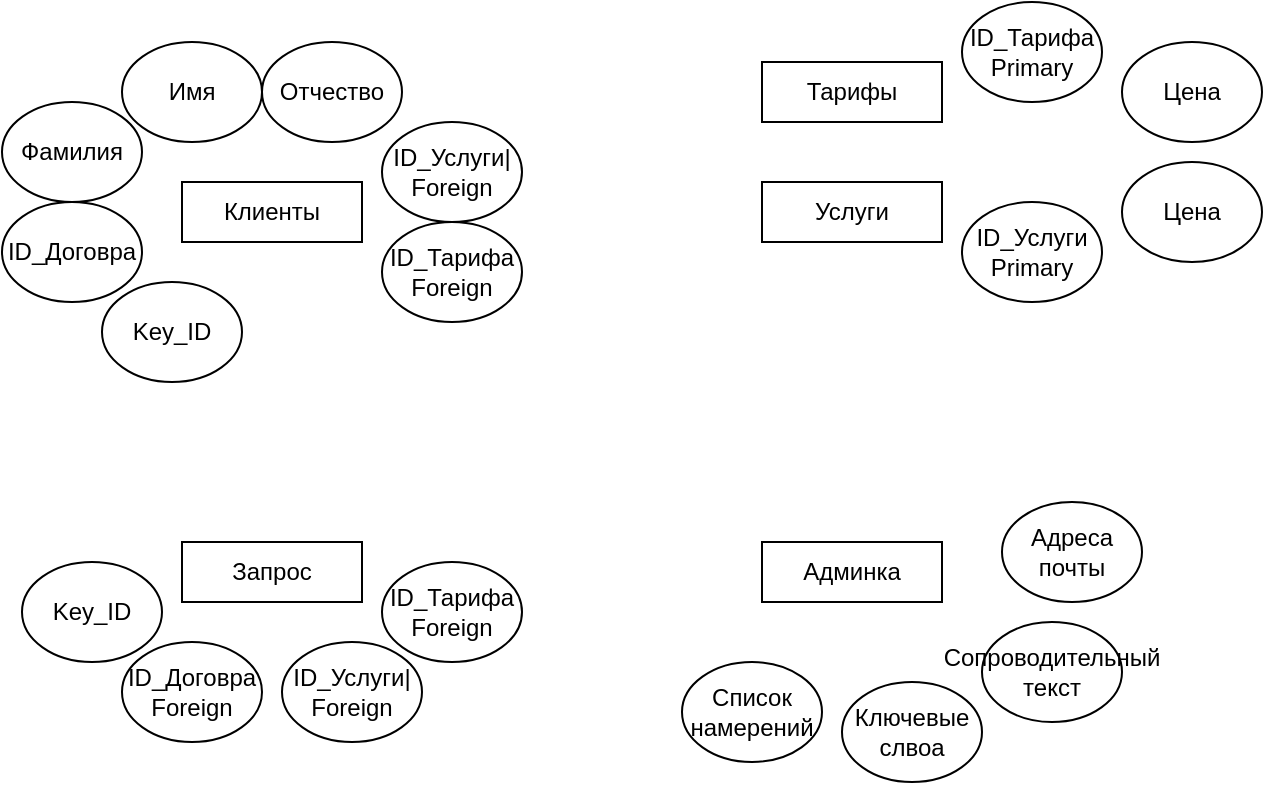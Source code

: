 <mxfile version="24.7.8">
  <diagram name="Страница — 1" id="CGnqzhUmD3gkOI63RsCn">
    <mxGraphModel dx="819" dy="482" grid="1" gridSize="10" guides="1" tooltips="1" connect="1" arrows="1" fold="1" page="1" pageScale="1" pageWidth="827" pageHeight="1169" math="0" shadow="0">
      <root>
        <mxCell id="0" />
        <mxCell id="1" parent="0" />
        <mxCell id="WqmcxRBwSJrKE4UfOD7i-1" value="Клиенты" style="rounded=0;whiteSpace=wrap;html=1;" vertex="1" parent="1">
          <mxGeometry x="110" y="90" width="90" height="30" as="geometry" />
        </mxCell>
        <mxCell id="WqmcxRBwSJrKE4UfOD7i-2" value="ID_Договра" style="ellipse;whiteSpace=wrap;html=1;" vertex="1" parent="1">
          <mxGeometry x="20" y="100" width="70" height="50" as="geometry" />
        </mxCell>
        <mxCell id="WqmcxRBwSJrKE4UfOD7i-3" value="Фамилия" style="ellipse;whiteSpace=wrap;html=1;" vertex="1" parent="1">
          <mxGeometry x="20" y="50" width="70" height="50" as="geometry" />
        </mxCell>
        <mxCell id="WqmcxRBwSJrKE4UfOD7i-4" value="Имя" style="ellipse;whiteSpace=wrap;html=1;" vertex="1" parent="1">
          <mxGeometry x="80" y="20" width="70" height="50" as="geometry" />
        </mxCell>
        <mxCell id="WqmcxRBwSJrKE4UfOD7i-5" value="Отчество" style="ellipse;whiteSpace=wrap;html=1;" vertex="1" parent="1">
          <mxGeometry x="150" y="20" width="70" height="50" as="geometry" />
        </mxCell>
        <mxCell id="WqmcxRBwSJrKE4UfOD7i-6" value="ID_Услуги|&lt;br&gt;Foreign" style="ellipse;whiteSpace=wrap;html=1;" vertex="1" parent="1">
          <mxGeometry x="210" y="60" width="70" height="50" as="geometry" />
        </mxCell>
        <mxCell id="WqmcxRBwSJrKE4UfOD7i-7" value="ID_Тарифа&lt;br&gt;Foreign" style="ellipse;whiteSpace=wrap;html=1;" vertex="1" parent="1">
          <mxGeometry x="210" y="110" width="70" height="50" as="geometry" />
        </mxCell>
        <mxCell id="WqmcxRBwSJrKE4UfOD7i-9" value="Тарифы" style="rounded=0;whiteSpace=wrap;html=1;" vertex="1" parent="1">
          <mxGeometry x="400" y="30" width="90" height="30" as="geometry" />
        </mxCell>
        <mxCell id="WqmcxRBwSJrKE4UfOD7i-11" value="Услуги" style="rounded=0;whiteSpace=wrap;html=1;" vertex="1" parent="1">
          <mxGeometry x="400" y="90" width="90" height="30" as="geometry" />
        </mxCell>
        <mxCell id="WqmcxRBwSJrKE4UfOD7i-13" value="ID_Тарифа&lt;br&gt;Primary" style="ellipse;whiteSpace=wrap;html=1;" vertex="1" parent="1">
          <mxGeometry x="500" width="70" height="50" as="geometry" />
        </mxCell>
        <mxCell id="WqmcxRBwSJrKE4UfOD7i-14" value="Цена" style="ellipse;whiteSpace=wrap;html=1;" vertex="1" parent="1">
          <mxGeometry x="580" y="20" width="70" height="50" as="geometry" />
        </mxCell>
        <mxCell id="WqmcxRBwSJrKE4UfOD7i-15" value="ID_Услуги&lt;br&gt;Primary" style="ellipse;whiteSpace=wrap;html=1;" vertex="1" parent="1">
          <mxGeometry x="500" y="100" width="70" height="50" as="geometry" />
        </mxCell>
        <mxCell id="WqmcxRBwSJrKE4UfOD7i-16" value="Цена" style="ellipse;whiteSpace=wrap;html=1;" vertex="1" parent="1">
          <mxGeometry x="580" y="80" width="70" height="50" as="geometry" />
        </mxCell>
        <mxCell id="WqmcxRBwSJrKE4UfOD7i-18" value="Запрос" style="rounded=0;whiteSpace=wrap;html=1;" vertex="1" parent="1">
          <mxGeometry x="110" y="270" width="90" height="30" as="geometry" />
        </mxCell>
        <mxCell id="WqmcxRBwSJrKE4UfOD7i-19" value="ID_Договра&lt;br&gt;Foreign" style="ellipse;whiteSpace=wrap;html=1;" vertex="1" parent="1">
          <mxGeometry x="80" y="320" width="70" height="50" as="geometry" />
        </mxCell>
        <mxCell id="WqmcxRBwSJrKE4UfOD7i-21" value="Key_ID" style="ellipse;whiteSpace=wrap;html=1;" vertex="1" parent="1">
          <mxGeometry x="70" y="140" width="70" height="50" as="geometry" />
        </mxCell>
        <mxCell id="WqmcxRBwSJrKE4UfOD7i-22" value="Key_ID" style="ellipse;whiteSpace=wrap;html=1;" vertex="1" parent="1">
          <mxGeometry x="30" y="280" width="70" height="50" as="geometry" />
        </mxCell>
        <mxCell id="WqmcxRBwSJrKE4UfOD7i-23" value="ID_Услуги|&lt;br&gt;Foreign" style="ellipse;whiteSpace=wrap;html=1;" vertex="1" parent="1">
          <mxGeometry x="160" y="320" width="70" height="50" as="geometry" />
        </mxCell>
        <mxCell id="WqmcxRBwSJrKE4UfOD7i-24" value="ID_Тарифа&lt;br&gt;Foreign" style="ellipse;whiteSpace=wrap;html=1;" vertex="1" parent="1">
          <mxGeometry x="210" y="280" width="70" height="50" as="geometry" />
        </mxCell>
        <mxCell id="WqmcxRBwSJrKE4UfOD7i-25" value="Админка" style="rounded=0;whiteSpace=wrap;html=1;" vertex="1" parent="1">
          <mxGeometry x="400" y="270" width="90" height="30" as="geometry" />
        </mxCell>
        <mxCell id="WqmcxRBwSJrKE4UfOD7i-26" value="Список намерений" style="ellipse;whiteSpace=wrap;html=1;" vertex="1" parent="1">
          <mxGeometry x="360" y="330" width="70" height="50" as="geometry" />
        </mxCell>
        <mxCell id="WqmcxRBwSJrKE4UfOD7i-27" value="Ключевые слвоа" style="ellipse;whiteSpace=wrap;html=1;" vertex="1" parent="1">
          <mxGeometry x="440" y="340" width="70" height="50" as="geometry" />
        </mxCell>
        <mxCell id="WqmcxRBwSJrKE4UfOD7i-28" value="Сопроводительный текст" style="ellipse;whiteSpace=wrap;html=1;" vertex="1" parent="1">
          <mxGeometry x="510" y="310" width="70" height="50" as="geometry" />
        </mxCell>
        <mxCell id="WqmcxRBwSJrKE4UfOD7i-29" value="Адреса почты" style="ellipse;whiteSpace=wrap;html=1;" vertex="1" parent="1">
          <mxGeometry x="520" y="250" width="70" height="50" as="geometry" />
        </mxCell>
      </root>
    </mxGraphModel>
  </diagram>
</mxfile>
